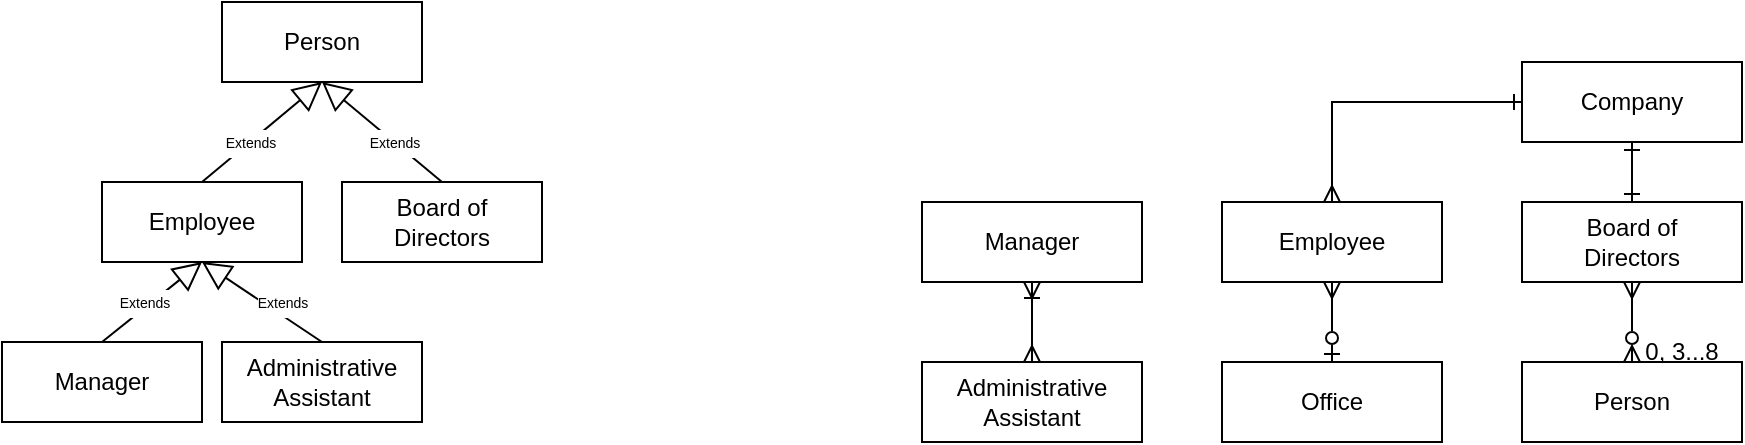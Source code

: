 <mxfile version="21.0.8" type="github">
  <diagram name="Page-1" id="929967ad-93f9-6ef4-fab6-5d389245f69c">
    <mxGraphModel dx="787" dy="437" grid="0" gridSize="10" guides="1" tooltips="1" connect="1" arrows="1" fold="1" page="1" pageScale="1.5" pageWidth="1169" pageHeight="826" background="none" math="0" shadow="0">
      <root>
        <mxCell id="0" style=";html=1;" />
        <mxCell id="1" style=";html=1;" parent="0" />
        <mxCell id="eIwYXYLHUi0qYOk802lU-5" value="Person" style="html=1;whiteSpace=wrap;" vertex="1" parent="1">
          <mxGeometry x="1230" y="650" width="110" height="40" as="geometry" />
        </mxCell>
        <mxCell id="eIwYXYLHUi0qYOk802lU-6" value="Employee" style="html=1;whiteSpace=wrap;" vertex="1" parent="1">
          <mxGeometry x="1080" y="570" width="110" height="40" as="geometry" />
        </mxCell>
        <mxCell id="eIwYXYLHUi0qYOk802lU-7" value="Manager" style="html=1;whiteSpace=wrap;" vertex="1" parent="1">
          <mxGeometry x="930" y="570" width="110" height="40" as="geometry" />
        </mxCell>
        <mxCell id="eIwYXYLHUi0qYOk802lU-8" value="Administrative&lt;br&gt;Assistant" style="html=1;whiteSpace=wrap;" vertex="1" parent="1">
          <mxGeometry x="930" y="650" width="110" height="40" as="geometry" />
        </mxCell>
        <mxCell id="eIwYXYLHUi0qYOk802lU-9" value="Company" style="html=1;whiteSpace=wrap;" vertex="1" parent="1">
          <mxGeometry x="1230" y="500" width="110" height="40" as="geometry" />
        </mxCell>
        <mxCell id="eIwYXYLHUi0qYOk802lU-10" value="Board of&lt;br&gt;Directors" style="html=1;whiteSpace=wrap;" vertex="1" parent="1">
          <mxGeometry x="1230" y="570" width="110" height="40" as="geometry" />
        </mxCell>
        <mxCell id="eIwYXYLHUi0qYOk802lU-12" value="" style="fontSize=12;html=1;endArrow=ERmany;endFill=0;rounded=0;exitX=0;exitY=0.5;exitDx=0;exitDy=0;startArrow=ERone;startFill=0;entryX=0.5;entryY=0;entryDx=0;entryDy=0;edgeStyle=orthogonalEdgeStyle;" edge="1" parent="1" source="eIwYXYLHUi0qYOk802lU-9" target="eIwYXYLHUi0qYOk802lU-6">
          <mxGeometry width="100" height="100" relative="1" as="geometry">
            <mxPoint x="1130" y="560" as="sourcePoint" />
            <mxPoint x="1230" y="460" as="targetPoint" />
          </mxGeometry>
        </mxCell>
        <mxCell id="eIwYXYLHUi0qYOk802lU-17" value="" style="fontSize=12;html=1;endArrow=ERmany;endFill=0;rounded=0;exitX=0.5;exitY=1;exitDx=0;exitDy=0;startArrow=ERoneToMany;startFill=0;entryX=0.5;entryY=0;entryDx=0;entryDy=0;" edge="1" parent="1" source="eIwYXYLHUi0qYOk802lU-7" target="eIwYXYLHUi0qYOk802lU-8">
          <mxGeometry width="100" height="100" relative="1" as="geometry">
            <mxPoint x="1240" y="520" as="sourcePoint" />
            <mxPoint x="1120" y="520" as="targetPoint" />
          </mxGeometry>
        </mxCell>
        <mxCell id="eIwYXYLHUi0qYOk802lU-19" value="" style="fontSize=12;html=1;endArrow=ERone;startArrow=ERone;rounded=0;entryX=0.5;entryY=1;entryDx=0;entryDy=0;exitX=0.5;exitY=0;exitDx=0;exitDy=0;startFill=0;endFill=0;" edge="1" parent="1" source="eIwYXYLHUi0qYOk802lU-10" target="eIwYXYLHUi0qYOk802lU-9">
          <mxGeometry width="100" height="100" relative="1" as="geometry">
            <mxPoint x="1130" y="560" as="sourcePoint" />
            <mxPoint x="1230" y="460" as="targetPoint" />
          </mxGeometry>
        </mxCell>
        <mxCell id="eIwYXYLHUi0qYOk802lU-20" value="Office" style="html=1;whiteSpace=wrap;" vertex="1" parent="1">
          <mxGeometry x="1080" y="650" width="110" height="40" as="geometry" />
        </mxCell>
        <mxCell id="eIwYXYLHUi0qYOk802lU-21" value="" style="fontSize=12;html=1;endArrow=ERmany;endFill=0;rounded=0;startArrow=ERzeroToOne;startFill=0;entryX=0.5;entryY=1;entryDx=0;entryDy=0;exitX=0.5;exitY=0;exitDx=0;exitDy=0;" edge="1" parent="1" source="eIwYXYLHUi0qYOk802lU-20" target="eIwYXYLHUi0qYOk802lU-6">
          <mxGeometry width="100" height="100" relative="1" as="geometry">
            <mxPoint x="1055" y="450" as="sourcePoint" />
            <mxPoint x="1120" y="520" as="targetPoint" />
          </mxGeometry>
        </mxCell>
        <mxCell id="eIwYXYLHUi0qYOk802lU-22" value="" style="fontSize=12;html=1;endArrow=ERmany;endFill=0;rounded=0;exitX=0.5;exitY=0;exitDx=0;exitDy=0;startArrow=ERzeroToMany;startFill=0;entryX=0.5;entryY=1;entryDx=0;entryDy=0;" edge="1" parent="1" source="eIwYXYLHUi0qYOk802lU-5" target="eIwYXYLHUi0qYOk802lU-10">
          <mxGeometry width="100" height="100" relative="1" as="geometry">
            <mxPoint x="1240" y="520" as="sourcePoint" />
            <mxPoint x="1120" y="520" as="targetPoint" />
          </mxGeometry>
        </mxCell>
        <mxCell id="eIwYXYLHUi0qYOk802lU-25" value="0, 3...8" style="text;html=1;strokeColor=none;fillColor=none;align=center;verticalAlign=middle;whiteSpace=wrap;rounded=0;" vertex="1" parent="1">
          <mxGeometry x="1280" y="640" width="60" height="10" as="geometry" />
        </mxCell>
        <mxCell id="eIwYXYLHUi0qYOk802lU-26" value="Person" style="html=1;whiteSpace=wrap;" vertex="1" parent="1">
          <mxGeometry x="580" y="470" width="100" height="40" as="geometry" />
        </mxCell>
        <mxCell id="eIwYXYLHUi0qYOk802lU-30" value="&lt;p style=&quot;line-height: 0%; font-size: 7px;&quot;&gt;&lt;font style=&quot;font-size: 7px;&quot;&gt;Extends&lt;/font&gt;&lt;/p&gt;" style="endArrow=block;endSize=12;endFill=0;html=1;rounded=0;entryX=0.5;entryY=1;entryDx=0;entryDy=0;jumpSize=6;fontSize=7;spacing=2;startSize=6;exitX=0.5;exitY=0;exitDx=0;exitDy=0;" edge="1" parent="1" source="eIwYXYLHUi0qYOk802lU-31" target="eIwYXYLHUi0qYOk802lU-26">
          <mxGeometry x="-0.2" width="160" relative="1" as="geometry">
            <mxPoint x="565" y="560" as="sourcePoint" />
            <mxPoint x="710" y="550" as="targetPoint" />
            <Array as="points" />
            <mxPoint as="offset" />
          </mxGeometry>
        </mxCell>
        <mxCell id="eIwYXYLHUi0qYOk802lU-31" value="Employee" style="html=1;whiteSpace=wrap;" vertex="1" parent="1">
          <mxGeometry x="520" y="560" width="100" height="40" as="geometry" />
        </mxCell>
        <mxCell id="eIwYXYLHUi0qYOk802lU-33" value="&lt;p style=&quot;line-height: 0%; font-size: 7px;&quot;&gt;&lt;font style=&quot;font-size: 7px;&quot;&gt;Extends&lt;/font&gt;&lt;/p&gt;" style="endArrow=block;endSize=12;endFill=0;html=1;rounded=0;entryX=0.5;entryY=1;entryDx=0;entryDy=0;jumpSize=6;fontSize=7;spacing=2;startSize=6;exitX=0.5;exitY=0;exitDx=0;exitDy=0;" edge="1" parent="1" source="eIwYXYLHUi0qYOk802lU-34" target="eIwYXYLHUi0qYOk802lU-31">
          <mxGeometry x="-0.1" y="2" width="160" relative="1" as="geometry">
            <mxPoint x="540" y="650" as="sourcePoint" />
            <mxPoint x="540" y="620" as="targetPoint" />
            <Array as="points" />
            <mxPoint as="offset" />
          </mxGeometry>
        </mxCell>
        <mxCell id="eIwYXYLHUi0qYOk802lU-34" value="Manager" style="html=1;whiteSpace=wrap;" vertex="1" parent="1">
          <mxGeometry x="470" y="640" width="100" height="40" as="geometry" />
        </mxCell>
        <mxCell id="eIwYXYLHUi0qYOk802lU-35" value="Administrative&lt;br&gt;Assistant" style="html=1;whiteSpace=wrap;" vertex="1" parent="1">
          <mxGeometry x="580" y="640" width="100" height="40" as="geometry" />
        </mxCell>
        <mxCell id="eIwYXYLHUi0qYOk802lU-37" value="&lt;p style=&quot;line-height: 0%; font-size: 7px;&quot;&gt;&lt;font style=&quot;font-size: 7px;&quot;&gt;Extends&lt;/font&gt;&lt;/p&gt;" style="endArrow=block;endSize=12;endFill=0;html=1;rounded=0;entryX=0.5;entryY=1;entryDx=0;entryDy=0;jumpSize=6;fontSize=7;spacing=2;startSize=6;exitX=0.5;exitY=0;exitDx=0;exitDy=0;" edge="1" parent="1" source="eIwYXYLHUi0qYOk802lU-35" target="eIwYXYLHUi0qYOk802lU-31">
          <mxGeometry x="-0.231" y="-6" width="160" relative="1" as="geometry">
            <mxPoint x="530" y="650" as="sourcePoint" />
            <mxPoint x="580" y="610" as="targetPoint" />
            <Array as="points" />
            <mxPoint as="offset" />
          </mxGeometry>
        </mxCell>
        <mxCell id="eIwYXYLHUi0qYOk802lU-38" value="&lt;p style=&quot;line-height: 0%; font-size: 7px;&quot;&gt;&lt;font style=&quot;font-size: 7px;&quot;&gt;Extends&lt;/font&gt;&lt;/p&gt;" style="endArrow=block;endSize=12;endFill=0;html=1;rounded=0;entryX=0.5;entryY=1;entryDx=0;entryDy=0;jumpSize=6;fontSize=7;spacing=2;startSize=6;exitX=0.5;exitY=0;exitDx=0;exitDy=0;" edge="1" parent="1" source="eIwYXYLHUi0qYOk802lU-39" target="eIwYXYLHUi0qYOk802lU-26">
          <mxGeometry x="-0.2" width="160" relative="1" as="geometry">
            <mxPoint x="695" y="560" as="sourcePoint" />
            <mxPoint x="700" y="510" as="targetPoint" />
            <Array as="points" />
            <mxPoint as="offset" />
          </mxGeometry>
        </mxCell>
        <mxCell id="eIwYXYLHUi0qYOk802lU-39" value="Board of&lt;br&gt;Directors" style="html=1;whiteSpace=wrap;" vertex="1" parent="1">
          <mxGeometry x="640" y="560" width="100" height="40" as="geometry" />
        </mxCell>
      </root>
    </mxGraphModel>
  </diagram>
</mxfile>
